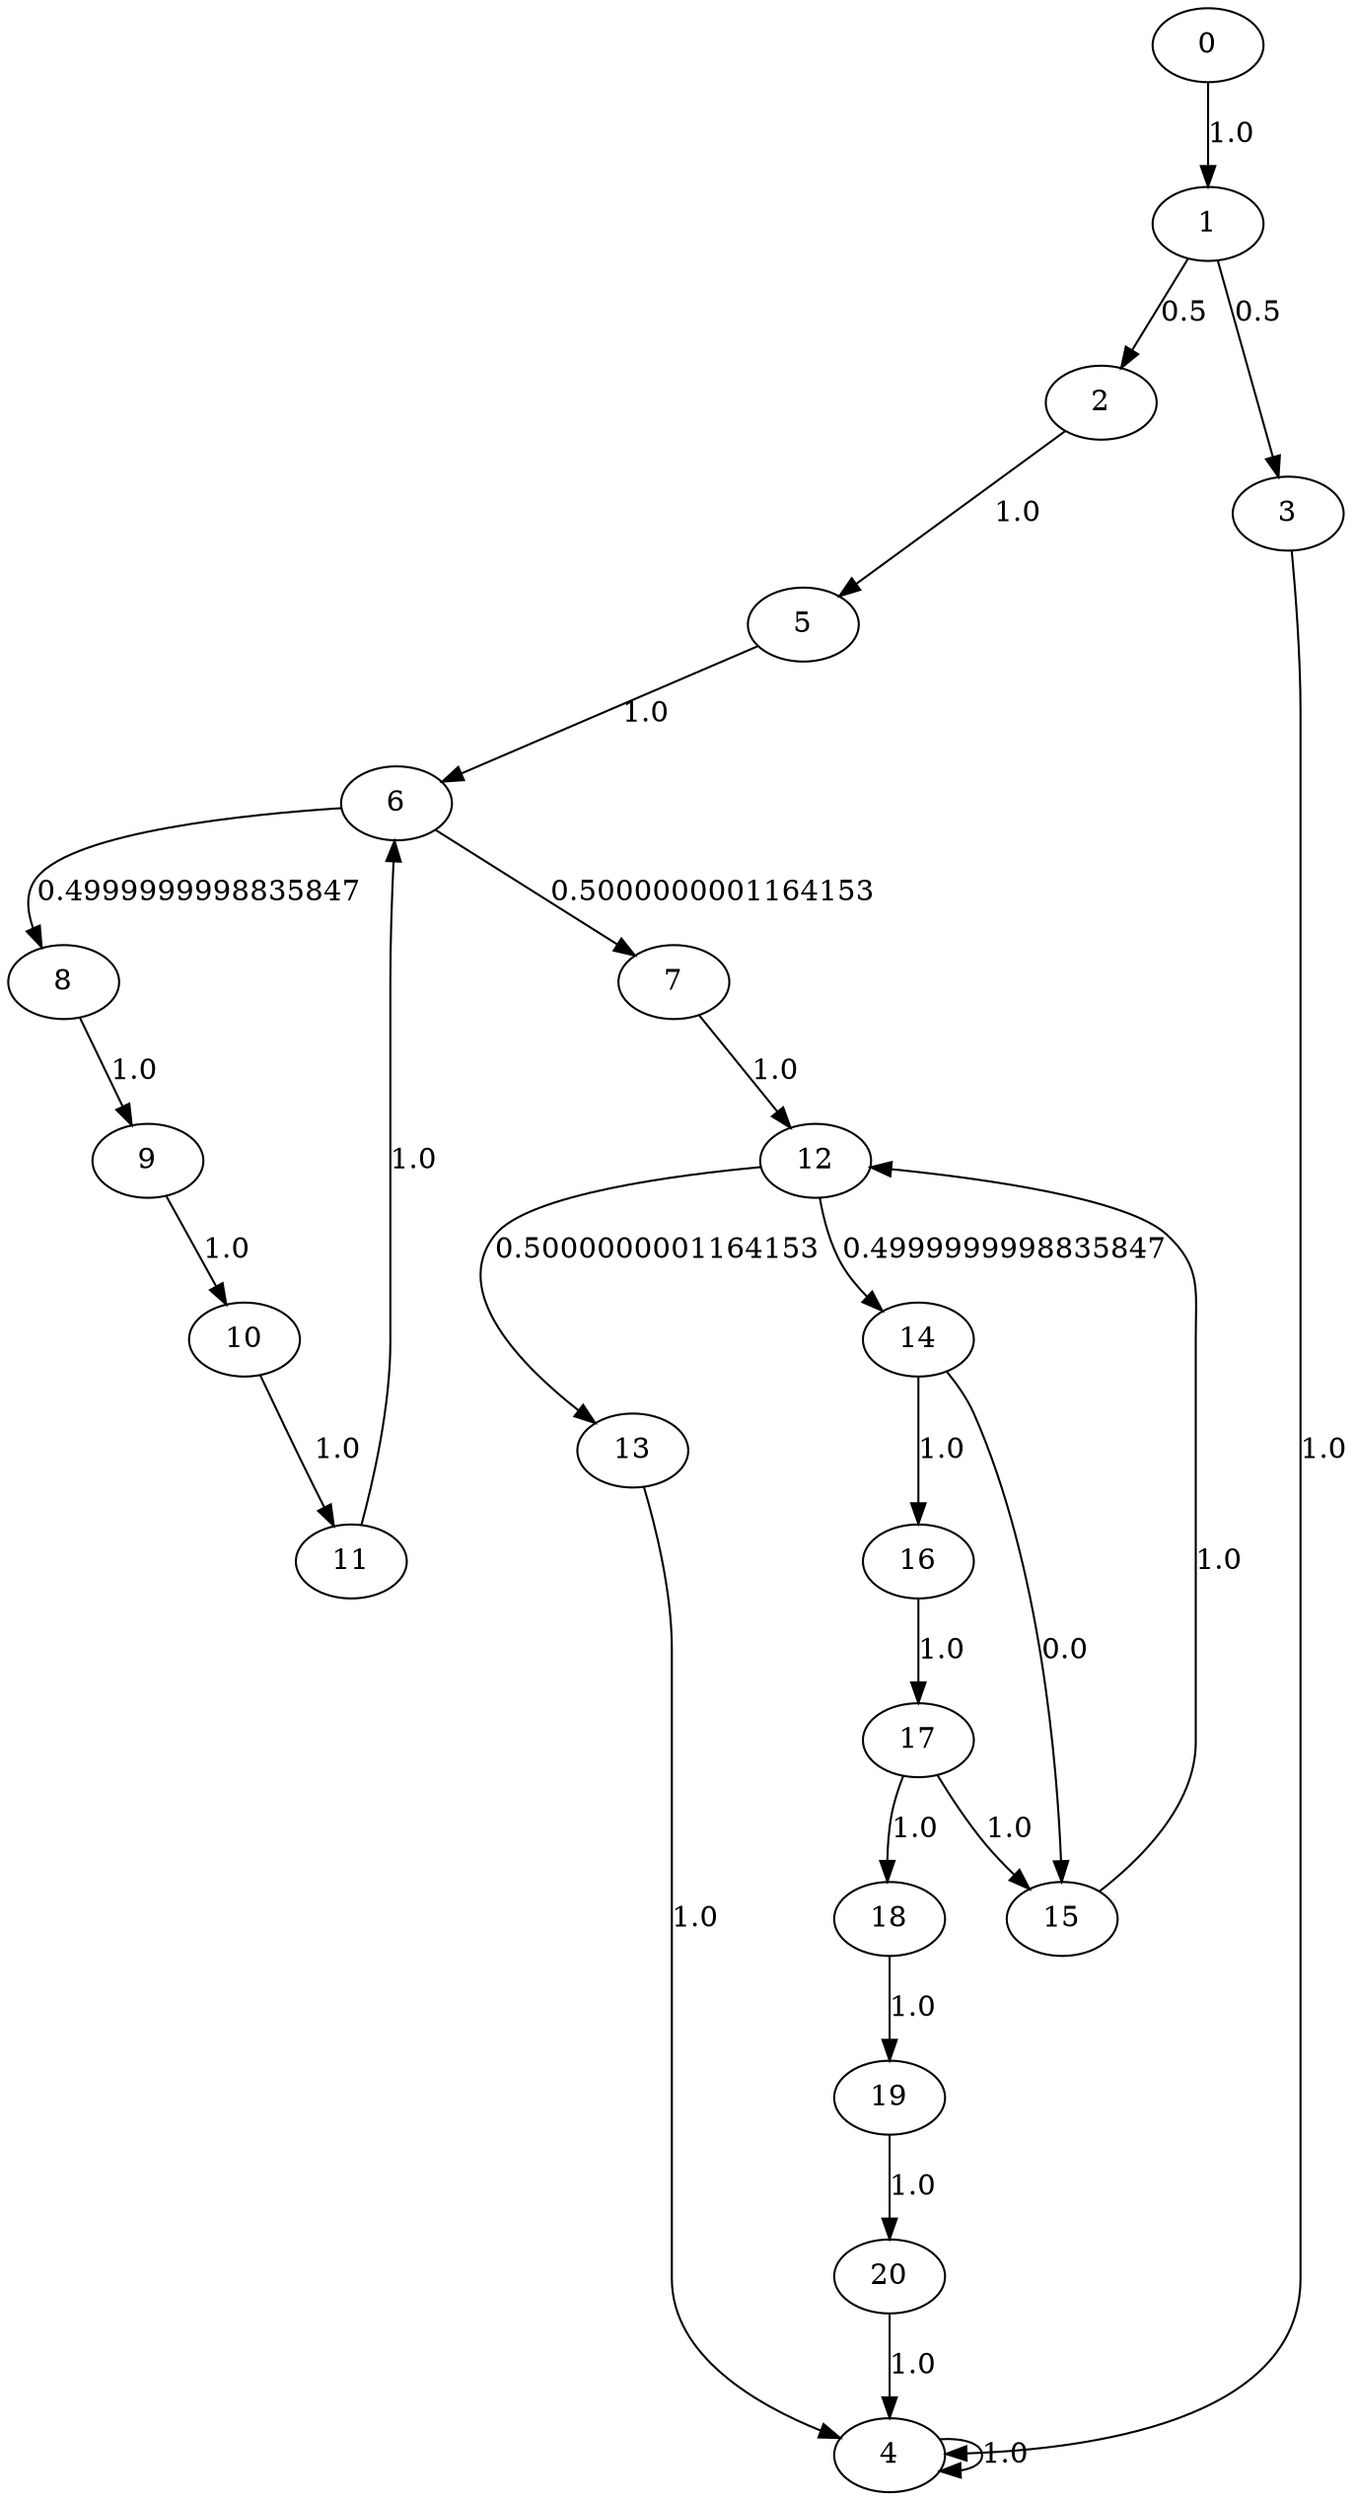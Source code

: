 digraph {
	0 -> 1[label= "1.0"];
	1 -> 2[label= "0.5"];
	1 -> 3[label= "0.5"];
	3 -> 4[label= "1.0"];
	2 -> 5[label= "1.0"];
	5 -> 6[label= "1.0"];
	6 -> 7[label= "0.5000000001164153"];
	6 -> 8[label= "0.4999999998835847"];
	8 -> 9[label= "1.0"];
	9 -> 10[label= "1.0"];
	10 -> 11[label= "1.0"];
	11 -> 6[label= "1.0"];
	7 -> 12[label= "1.0"];
	12 -> 13[label= "0.5000000001164153"];
	12 -> 14[label= "0.4999999998835847"];
	14 -> 15[label= "0.0"];
	14 -> 16[label= "1.0"];
	16 -> 17[label= "1.0"];
	17 -> 15[label= "1.0"];
	17 -> 18[label= "1.0"];
	18 -> 19[label= "1.0"];
	19 -> 20[label= "1.0"];
	20 -> 4[label= "1.0"];
	15 -> 12[label= "1.0"];
	13 -> 4[label= "1.0"];
	4 -> 4[label= "1.0"];
}